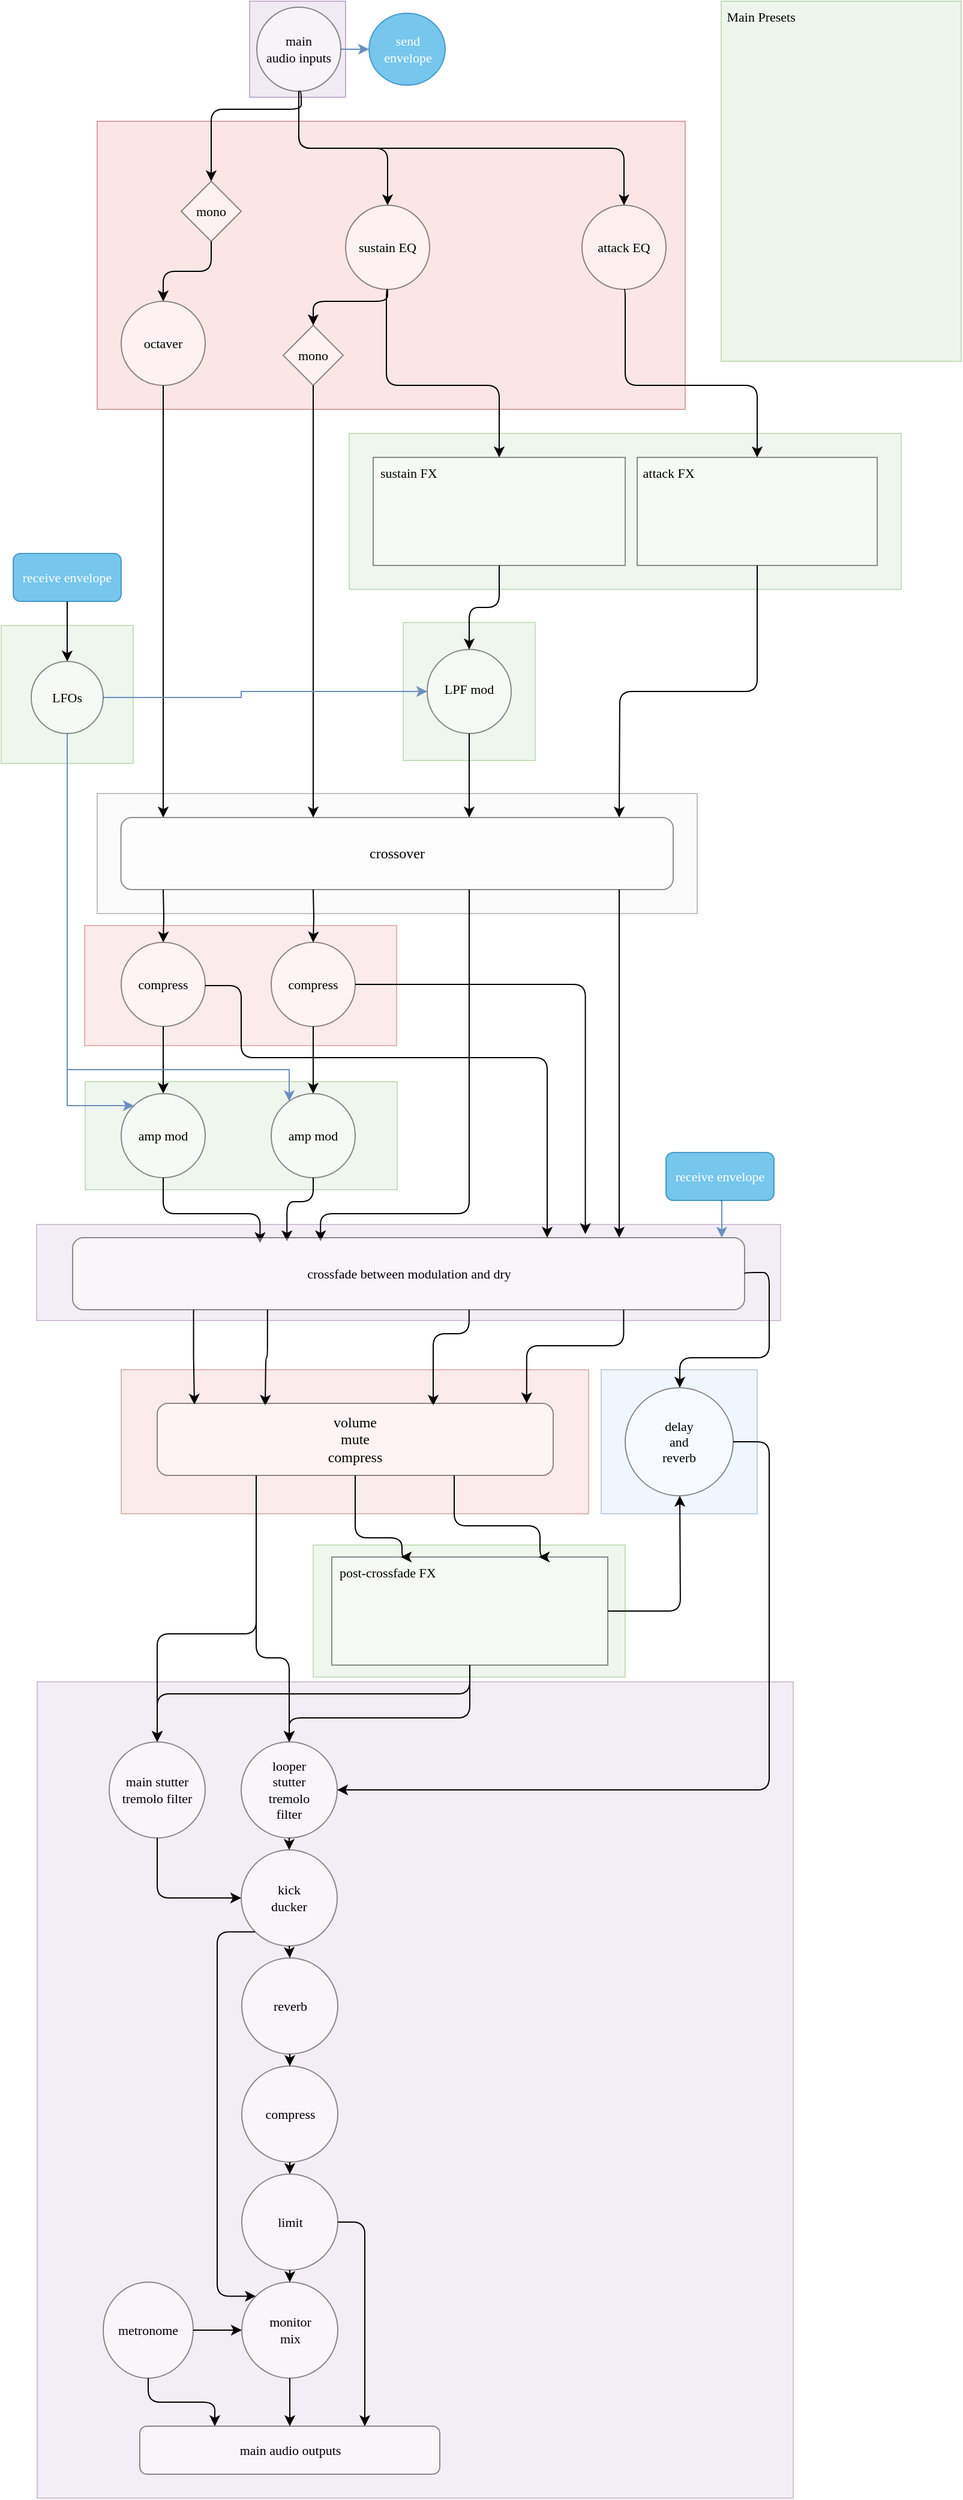 <mxfile version="22.1.18" type="google">
  <diagram id="C5RBs43oDa-KdzZeNtuy" name="Page-1">
    <mxGraphModel grid="1" page="1" gridSize="10" guides="1" tooltips="1" connect="1" arrows="1" fold="1" pageScale="1" pageWidth="827" pageHeight="1169" math="0" shadow="0">
      <root>
        <mxCell id="WIyWlLk6GJQsqaUBKTNV-0" />
        <mxCell id="WIyWlLk6GJQsqaUBKTNV-1" parent="WIyWlLk6GJQsqaUBKTNV-0" />
        <mxCell id="u14qr5pxHo2859GFgurn-131" value="" style="rounded=0;whiteSpace=wrap;html=1;fillColor=#e1d5e7;strokeColor=#9673a6;opacity=40;" vertex="1" parent="WIyWlLk6GJQsqaUBKTNV-1">
          <mxGeometry x="40" y="1420" width="630" height="680" as="geometry" />
        </mxCell>
        <mxCell id="ZY0X5vK0vD7PZCpH-ApJ-11" value="" style="rounded=0;whiteSpace=wrap;html=1;opacity=40;fillColor=#d5e8d4;strokeColor=#82b366;" vertex="1" parent="WIyWlLk6GJQsqaUBKTNV-1">
          <mxGeometry x="345" y="537.5" width="110" height="115" as="geometry" />
        </mxCell>
        <mxCell id="ZY0X5vK0vD7PZCpH-ApJ-10" value="" style="rounded=0;whiteSpace=wrap;html=1;opacity=40;fillColor=#d5e8d4;strokeColor=#82b366;" vertex="1" parent="WIyWlLk6GJQsqaUBKTNV-1">
          <mxGeometry x="80" y="920" width="260" height="90" as="geometry" />
        </mxCell>
        <mxCell id="3gGtUhLJ9NEGTeaCFKwc-7" value="" style="rounded=0;whiteSpace=wrap;html=1;opacity=40;fillColor=#d5e8d4;strokeColor=#82b366;" vertex="1" parent="WIyWlLk6GJQsqaUBKTNV-1">
          <mxGeometry x="270" y="1306" width="260" height="110" as="geometry" />
        </mxCell>
        <mxCell id="JByKutbBRLdZR8b1cCJS-84" value="" style="rounded=0;whiteSpace=wrap;html=1;fillColor=#f8cecc;strokeColor=#b85450;opacity=40;" vertex="1" parent="WIyWlLk6GJQsqaUBKTNV-1">
          <mxGeometry x="110" y="1160" width="389.5" height="120" as="geometry" />
        </mxCell>
        <mxCell id="JByKutbBRLdZR8b1cCJS-80" value="" style="rounded=0;whiteSpace=wrap;html=1;fillColor=#f8cecc;strokeColor=#b85450;opacity=40;" vertex="1" parent="WIyWlLk6GJQsqaUBKTNV-1">
          <mxGeometry x="79.5" y="790" width="260" height="100" as="geometry" />
        </mxCell>
        <mxCell id="u14qr5pxHo2859GFgurn-105" value="" style="rounded=0;whiteSpace=wrap;html=1;fillColor=#dae8fc;strokeColor=#6c8ebf;opacity=40;" vertex="1" parent="WIyWlLk6GJQsqaUBKTNV-1">
          <mxGeometry x="510" y="1160" width="130" height="120" as="geometry" />
        </mxCell>
        <mxCell id="u14qr5pxHo2859GFgurn-59" value="" style="rounded=0;whiteSpace=wrap;html=1;fillColor=#e1d5e7;strokeColor=#9673a6;opacity=40;" vertex="1" parent="WIyWlLk6GJQsqaUBKTNV-1">
          <mxGeometry x="39.5" y="1039" width="620" height="80" as="geometry" />
        </mxCell>
        <mxCell id="u14qr5pxHo2859GFgurn-40" value="" style="rounded=0;whiteSpace=wrap;html=1;fillColor=#f5f5f5;strokeColor=#666666;fontColor=#333333;opacity=40;" vertex="1" parent="WIyWlLk6GJQsqaUBKTNV-1">
          <mxGeometry x="90" y="680" width="500" height="100" as="geometry" />
        </mxCell>
        <mxCell id="u14qr5pxHo2859GFgurn-31" value="" style="rounded=0;whiteSpace=wrap;html=1;opacity=40;fillColor=#d5e8d4;strokeColor=#82b366;" vertex="1" parent="WIyWlLk6GJQsqaUBKTNV-1">
          <mxGeometry x="300" y="380" width="460" height="130" as="geometry" />
        </mxCell>
        <mxCell id="u14qr5pxHo2859GFgurn-10" value="" style="rounded=0;whiteSpace=wrap;html=1;fillColor=#f8cecc;strokeColor=#b85450;fillOpacity=100;opacity=50;" vertex="1" parent="WIyWlLk6GJQsqaUBKTNV-1">
          <mxGeometry x="90" y="120" width="490" height="240" as="geometry" />
        </mxCell>
        <mxCell id="u14qr5pxHo2859GFgurn-7" value="" style="rounded=0;whiteSpace=wrap;html=1;fillColor=#e1d5e7;strokeColor=#9673a6;opacity=50;" vertex="1" parent="WIyWlLk6GJQsqaUBKTNV-1">
          <mxGeometry x="217" y="20" width="80" height="80" as="geometry" />
        </mxCell>
        <mxCell id="JByKutbBRLdZR8b1cCJS-53" style="edgeStyle=orthogonalEdgeStyle;rounded=1;orthogonalLoop=1;jettySize=auto;html=1;exitX=0.5;exitY=1;exitDx=0;exitDy=0;" edge="1" parent="WIyWlLk6GJQsqaUBKTNV-1" source="WIyWlLk6GJQsqaUBKTNV-3" target="u14qr5pxHo2859GFgurn-25">
          <mxGeometry relative="1" as="geometry">
            <Array as="points">
              <mxPoint x="260" y="95" />
              <mxPoint x="260" y="110" />
              <mxPoint x="185" y="110" />
            </Array>
          </mxGeometry>
        </mxCell>
        <mxCell id="JByKutbBRLdZR8b1cCJS-56" style="edgeStyle=orthogonalEdgeStyle;rounded=0;orthogonalLoop=1;jettySize=auto;html=1;exitX=1;exitY=0.5;exitDx=0;exitDy=0;fillColor=#dae8fc;strokeColor=#6c8ebf;" edge="1" parent="WIyWlLk6GJQsqaUBKTNV-1" source="WIyWlLk6GJQsqaUBKTNV-3" target="u14qr5pxHo2859GFgurn-4">
          <mxGeometry relative="1" as="geometry" />
        </mxCell>
        <mxCell id="7ccRPZJIEastkOzFMS6O-1" style="edgeStyle=orthogonalEdgeStyle;orthogonalLoop=1;jettySize=auto;html=1;exitX=0.5;exitY=1;exitDx=0;exitDy=0;rounded=1;" edge="1" parent="WIyWlLk6GJQsqaUBKTNV-1" source="WIyWlLk6GJQsqaUBKTNV-3" target="u14qr5pxHo2859GFgurn-12">
          <mxGeometry relative="1" as="geometry" />
        </mxCell>
        <mxCell id="7ccRPZJIEastkOzFMS6O-2" style="edgeStyle=orthogonalEdgeStyle;orthogonalLoop=1;jettySize=auto;html=1;exitX=0.5;exitY=1;exitDx=0;exitDy=0;entryX=0.5;entryY=0;entryDx=0;entryDy=0;rounded=1;" edge="1" parent="WIyWlLk6GJQsqaUBKTNV-1" source="WIyWlLk6GJQsqaUBKTNV-3" target="u14qr5pxHo2859GFgurn-14">
          <mxGeometry relative="1" as="geometry" />
        </mxCell>
        <mxCell id="WIyWlLk6GJQsqaUBKTNV-3" value="&lt;div&gt;main&lt;/div&gt;&lt;div&gt;audio inputs&lt;/div&gt;" style="ellipse;rounded=1;whiteSpace=wrap;html=1;fontSize=11;glass=0;strokeWidth=1;shadow=0;opacity=44;fontFamily=Monaco;" vertex="1" parent="WIyWlLk6GJQsqaUBKTNV-1">
          <mxGeometry x="223" y="25" width="70" height="70" as="geometry" />
        </mxCell>
        <mxCell id="u14qr5pxHo2859GFgurn-4" value="send envelope" style="ellipse;rounded=1;whiteSpace=wrap;html=1;fontSize=11;glass=0;strokeWidth=1;shadow=0;fillColor=#1ba1e2;fontColor=#ffffff;strokeColor=#006EAF;opacity=60;fontFamily=Monaco;" vertex="1" parent="WIyWlLk6GJQsqaUBKTNV-1">
          <mxGeometry x="316.5" y="30" width="63.5" height="60" as="geometry" />
        </mxCell>
        <mxCell id="JByKutbBRLdZR8b1cCJS-22" style="edgeStyle=orthogonalEdgeStyle;rounded=0;orthogonalLoop=1;jettySize=auto;html=1;exitX=0.5;exitY=1;exitDx=0;exitDy=0;" edge="1" parent="WIyWlLk6GJQsqaUBKTNV-1" source="u14qr5pxHo2859GFgurn-11">
          <mxGeometry relative="1" as="geometry">
            <mxPoint x="145" y="700" as="targetPoint" />
          </mxGeometry>
        </mxCell>
        <mxCell id="u14qr5pxHo2859GFgurn-11" value="octaver" style="ellipse;whiteSpace=wrap;html=1;rounded=0;shadow=0;strokeWidth=1;strokeColor=default;opacity=44;fontFamily=Monaco;fontSize=11;" vertex="1" parent="WIyWlLk6GJQsqaUBKTNV-1">
          <mxGeometry x="110" y="270" width="70" height="70" as="geometry" />
        </mxCell>
        <mxCell id="JByKutbBRLdZR8b1cCJS-8" style="edgeStyle=orthogonalEdgeStyle;rounded=1;orthogonalLoop=1;jettySize=auto;html=1;exitX=0.5;exitY=1;exitDx=0;exitDy=0;" edge="1" parent="WIyWlLk6GJQsqaUBKTNV-1" source="u14qr5pxHo2859GFgurn-12" target="u14qr5pxHo2859GFgurn-23">
          <mxGeometry relative="1" as="geometry">
            <Array as="points">
              <mxPoint x="332" y="270" />
              <mxPoint x="270" y="270" />
            </Array>
          </mxGeometry>
        </mxCell>
        <mxCell id="ZY0X5vK0vD7PZCpH-ApJ-2" style="edgeStyle=orthogonalEdgeStyle;orthogonalLoop=1;jettySize=auto;html=1;exitX=0.5;exitY=1;exitDx=0;exitDy=0;entryX=0.5;entryY=0;entryDx=0;entryDy=0;rounded=1;" edge="1" parent="WIyWlLk6GJQsqaUBKTNV-1" source="u14qr5pxHo2859GFgurn-12" target="u14qr5pxHo2859GFgurn-27">
          <mxGeometry relative="1" as="geometry">
            <Array as="points">
              <mxPoint x="331" y="260" />
              <mxPoint x="331" y="340" />
              <mxPoint x="425" y="340" />
            </Array>
          </mxGeometry>
        </mxCell>
        <mxCell id="u14qr5pxHo2859GFgurn-12" value="sustain EQ" style="ellipse;whiteSpace=wrap;html=1;opacity=44;fontFamily=Monaco;fontSize=11;" vertex="1" parent="WIyWlLk6GJQsqaUBKTNV-1">
          <mxGeometry x="297" y="190" width="70" height="70" as="geometry" />
        </mxCell>
        <mxCell id="JByKutbBRLdZR8b1cCJS-4" style="edgeStyle=orthogonalEdgeStyle;rounded=1;orthogonalLoop=1;jettySize=auto;html=1;exitX=0.5;exitY=1;exitDx=0;exitDy=0;strokeColor=#000000;" edge="1" parent="WIyWlLk6GJQsqaUBKTNV-1" source="u14qr5pxHo2859GFgurn-14" target="u14qr5pxHo2859GFgurn-15">
          <mxGeometry relative="1" as="geometry">
            <Array as="points">
              <mxPoint x="530" y="340" />
              <mxPoint x="640" y="340" />
            </Array>
          </mxGeometry>
        </mxCell>
        <mxCell id="u14qr5pxHo2859GFgurn-14" value="attack EQ" style="ellipse;whiteSpace=wrap;html=1;opacity=44;fillOpacity=80;fontFamily=Monaco;fontSize=11;" vertex="1" parent="WIyWlLk6GJQsqaUBKTNV-1">
          <mxGeometry x="494" y="190" width="70" height="70" as="geometry" />
        </mxCell>
        <mxCell id="JByKutbBRLdZR8b1cCJS-25" style="edgeStyle=orthogonalEdgeStyle;rounded=1;orthogonalLoop=1;jettySize=auto;html=1;exitX=0.5;exitY=1;exitDx=0;exitDy=0;" edge="1" parent="WIyWlLk6GJQsqaUBKTNV-1" source="u14qr5pxHo2859GFgurn-15">
          <mxGeometry relative="1" as="geometry">
            <mxPoint x="525" y="700" as="targetPoint" />
          </mxGeometry>
        </mxCell>
        <mxCell id="u14qr5pxHo2859GFgurn-15" value="&amp;nbsp;attack FX" style="rectangle;whiteSpace=wrap;html=1;opacity=44;fontFamily=Monaco;fontSize=11;align=left;verticalAlign=top;labelPosition=center;verticalLabelPosition=middle;" vertex="1" parent="WIyWlLk6GJQsqaUBKTNV-1">
          <mxGeometry x="540" y="400" width="200" height="90" as="geometry" />
        </mxCell>
        <mxCell id="JByKutbBRLdZR8b1cCJS-23" style="edgeStyle=orthogonalEdgeStyle;rounded=0;orthogonalLoop=1;jettySize=auto;html=1;exitX=0.5;exitY=1;exitDx=0;exitDy=0;" edge="1" parent="WIyWlLk6GJQsqaUBKTNV-1" source="u14qr5pxHo2859GFgurn-23">
          <mxGeometry relative="1" as="geometry">
            <mxPoint x="270" y="700" as="targetPoint" />
          </mxGeometry>
        </mxCell>
        <mxCell id="u14qr5pxHo2859GFgurn-23" value="mono" style="rhombus;whiteSpace=wrap;html=1;opacity=44;fontFamily=Monaco;fontSize=11;" vertex="1" parent="WIyWlLk6GJQsqaUBKTNV-1">
          <mxGeometry x="245" y="290" width="50" height="50" as="geometry" />
        </mxCell>
        <mxCell id="JByKutbBRLdZR8b1cCJS-10" style="edgeStyle=orthogonalEdgeStyle;rounded=1;orthogonalLoop=1;jettySize=auto;html=1;exitX=0.5;exitY=1;exitDx=0;exitDy=0;" edge="1" parent="WIyWlLk6GJQsqaUBKTNV-1" source="u14qr5pxHo2859GFgurn-25" target="u14qr5pxHo2859GFgurn-11">
          <mxGeometry relative="1" as="geometry" />
        </mxCell>
        <mxCell id="u14qr5pxHo2859GFgurn-25" value="mono" style="rhombus;whiteSpace=wrap;html=1;opacity=44;fontFamily=Monaco;fontSize=11;" vertex="1" parent="WIyWlLk6GJQsqaUBKTNV-1">
          <mxGeometry x="160" y="170" width="50" height="50" as="geometry" />
        </mxCell>
        <mxCell id="JByKutbBRLdZR8b1cCJS-21" style="edgeStyle=orthogonalEdgeStyle;rounded=1;orthogonalLoop=1;jettySize=auto;html=1;exitX=0.5;exitY=1;exitDx=0;exitDy=0;" edge="1" parent="WIyWlLk6GJQsqaUBKTNV-1" source="u14qr5pxHo2859GFgurn-27" target="u14qr5pxHo2859GFgurn-36">
          <mxGeometry relative="1" as="geometry" />
        </mxCell>
        <mxCell id="u14qr5pxHo2859GFgurn-27" value="sustain FX" style="rectangle;whiteSpace=wrap;html=1;shadow=0;fontFamily=Monaco;fontSize=11;align=left;strokeWidth=1;spacing=6;spacingTop=-4;opacity=44;verticalAlign=top;" vertex="1" parent="WIyWlLk6GJQsqaUBKTNV-1">
          <mxGeometry x="320" y="400" width="210" height="90" as="geometry" />
        </mxCell>
        <mxCell id="JByKutbBRLdZR8b1cCJS-24" style="edgeStyle=orthogonalEdgeStyle;rounded=0;orthogonalLoop=1;jettySize=auto;html=1;exitX=0.5;exitY=1;exitDx=0;exitDy=0;" edge="1" parent="WIyWlLk6GJQsqaUBKTNV-1" source="u14qr5pxHo2859GFgurn-36">
          <mxGeometry relative="1" as="geometry">
            <mxPoint x="400" y="700" as="targetPoint" />
          </mxGeometry>
        </mxCell>
        <mxCell id="u14qr5pxHo2859GFgurn-36" value="LPF mod" style="ellipse;whiteSpace=wrap;html=1;shadow=0;fontFamily=Monaco;fontSize=11;align=center;strokeWidth=1;spacing=6;spacingTop=-4;opacity=44;" vertex="1" parent="WIyWlLk6GJQsqaUBKTNV-1">
          <mxGeometry x="365" y="560" width="70" height="70" as="geometry" />
        </mxCell>
        <mxCell id="JByKutbBRLdZR8b1cCJS-31" style="edgeStyle=orthogonalEdgeStyle;rounded=0;orthogonalLoop=1;jettySize=auto;html=1;exitX=0.5;exitY=1;exitDx=0;exitDy=0;" edge="1" parent="WIyWlLk6GJQsqaUBKTNV-1" target="u14qr5pxHo2859GFgurn-54">
          <mxGeometry relative="1" as="geometry">
            <mxPoint x="270" y="760" as="sourcePoint" />
          </mxGeometry>
        </mxCell>
        <mxCell id="JByKutbBRLdZR8b1cCJS-30" style="edgeStyle=orthogonalEdgeStyle;rounded=0;orthogonalLoop=1;jettySize=auto;html=1;exitX=0.5;exitY=1;exitDx=0;exitDy=0;" edge="1" parent="WIyWlLk6GJQsqaUBKTNV-1" target="u14qr5pxHo2859GFgurn-53">
          <mxGeometry relative="1" as="geometry">
            <mxPoint x="145" y="760" as="sourcePoint" />
          </mxGeometry>
        </mxCell>
        <mxCell id="JByKutbBRLdZR8b1cCJS-46" style="edgeStyle=orthogonalEdgeStyle;rounded=0;orthogonalLoop=1;jettySize=auto;html=1;exitX=0.5;exitY=1;exitDx=0;exitDy=0;" edge="1" parent="WIyWlLk6GJQsqaUBKTNV-1" target="JByKutbBRLdZR8b1cCJS-33">
          <mxGeometry relative="1" as="geometry">
            <Array as="points">
              <mxPoint x="525" y="990" />
              <mxPoint x="525" y="990" />
            </Array>
            <mxPoint x="525" y="760" as="sourcePoint" />
          </mxGeometry>
        </mxCell>
        <mxCell id="3gGtUhLJ9NEGTeaCFKwc-15" style="edgeStyle=orthogonalEdgeStyle;rounded=1;orthogonalLoop=1;jettySize=auto;html=1;exitX=0.5;exitY=1;exitDx=0;exitDy=0;entryX=0.369;entryY=0.05;entryDx=0;entryDy=0;entryPerimeter=0;" edge="1" parent="WIyWlLk6GJQsqaUBKTNV-1" target="JByKutbBRLdZR8b1cCJS-33">
          <mxGeometry relative="1" as="geometry">
            <Array as="points">
              <mxPoint x="400" y="1030" />
              <mxPoint x="276" y="1030" />
            </Array>
            <mxPoint x="400" y="760" as="sourcePoint" />
          </mxGeometry>
        </mxCell>
        <mxCell id="u14qr5pxHo2859GFgurn-62" style="edgeStyle=orthogonalEdgeStyle;rounded=0;orthogonalLoop=1;jettySize=auto;html=1;exitX=0.5;exitY=1;exitDx=0;exitDy=0;entryX=0.5;entryY=0;entryDx=0;entryDy=0;" edge="1" parent="WIyWlLk6GJQsqaUBKTNV-1" source="u14qr5pxHo2859GFgurn-53" target="u14qr5pxHo2859GFgurn-60">
          <mxGeometry relative="1" as="geometry" />
        </mxCell>
        <mxCell id="JByKutbBRLdZR8b1cCJS-51" style="edgeStyle=orthogonalEdgeStyle;rounded=1;orthogonalLoop=1;jettySize=auto;html=1;exitX=1;exitY=0.5;exitDx=0;exitDy=0;" edge="1" parent="WIyWlLk6GJQsqaUBKTNV-1" target="JByKutbBRLdZR8b1cCJS-33">
          <mxGeometry relative="1" as="geometry">
            <Array as="points">
              <mxPoint x="210" y="840" />
              <mxPoint x="210" y="900" />
              <mxPoint x="465" y="900" />
            </Array>
            <mxPoint x="180" y="840" as="sourcePoint" />
            <mxPoint x="464.8" y="1030" as="targetPoint" />
          </mxGeometry>
        </mxCell>
        <mxCell id="u14qr5pxHo2859GFgurn-53" value="compress" style="ellipse;whiteSpace=wrap;html=1;opacity=44;fontFamily=Monaco;fontSize=11;" vertex="1" parent="WIyWlLk6GJQsqaUBKTNV-1">
          <mxGeometry x="110" y="804" width="70" height="70" as="geometry" />
        </mxCell>
        <mxCell id="JByKutbBRLdZR8b1cCJS-32" style="edgeStyle=orthogonalEdgeStyle;rounded=0;orthogonalLoop=1;jettySize=auto;html=1;exitX=0.5;exitY=1;exitDx=0;exitDy=0;" edge="1" parent="WIyWlLk6GJQsqaUBKTNV-1" source="u14qr5pxHo2859GFgurn-54" target="u14qr5pxHo2859GFgurn-61">
          <mxGeometry relative="1" as="geometry" />
        </mxCell>
        <mxCell id="3gGtUhLJ9NEGTeaCFKwc-13" style="edgeStyle=orthogonalEdgeStyle;rounded=1;orthogonalLoop=1;jettySize=auto;html=1;exitX=1;exitY=0.5;exitDx=0;exitDy=0;entryX=0.763;entryY=-0.05;entryDx=0;entryDy=0;entryPerimeter=0;" edge="1" parent="WIyWlLk6GJQsqaUBKTNV-1" source="u14qr5pxHo2859GFgurn-54" target="JByKutbBRLdZR8b1cCJS-33">
          <mxGeometry relative="1" as="geometry" />
        </mxCell>
        <mxCell id="u14qr5pxHo2859GFgurn-54" value="compress" style="ellipse;whiteSpace=wrap;html=1;opacity=44;fontFamily=Monaco;fontSize=11;" vertex="1" parent="WIyWlLk6GJQsqaUBKTNV-1">
          <mxGeometry x="235" y="804" width="70" height="70" as="geometry" />
        </mxCell>
        <mxCell id="3gGtUhLJ9NEGTeaCFKwc-14" style="edgeStyle=orthogonalEdgeStyle;rounded=1;orthogonalLoop=1;jettySize=auto;html=1;exitX=0.5;exitY=1;exitDx=0;exitDy=0;entryX=0.279;entryY=0.075;entryDx=0;entryDy=0;entryPerimeter=0;" edge="1" parent="WIyWlLk6GJQsqaUBKTNV-1" source="u14qr5pxHo2859GFgurn-60" target="JByKutbBRLdZR8b1cCJS-33">
          <mxGeometry relative="1" as="geometry">
            <Array as="points">
              <mxPoint x="145" y="1030" />
              <mxPoint x="226" y="1030" />
            </Array>
          </mxGeometry>
        </mxCell>
        <mxCell id="u14qr5pxHo2859GFgurn-60" value="amp mod" style="ellipse;whiteSpace=wrap;html=1;opacity=44;fontFamily=Monaco;fontSize=11;" vertex="1" parent="WIyWlLk6GJQsqaUBKTNV-1">
          <mxGeometry x="110" y="930" width="70" height="70" as="geometry" />
        </mxCell>
        <mxCell id="JByKutbBRLdZR8b1cCJS-73" style="edgeStyle=orthogonalEdgeStyle;rounded=1;orthogonalLoop=1;jettySize=auto;html=1;exitX=1;exitY=0.5;exitDx=0;exitDy=0;" edge="1" parent="WIyWlLk6GJQsqaUBKTNV-1" source="u14qr5pxHo2859GFgurn-93">
          <mxGeometry relative="1" as="geometry">
            <mxPoint x="575.5" y="1265" as="targetPoint" />
          </mxGeometry>
        </mxCell>
        <mxCell id="dBHK1DmgnOiFU-zm5VNf-19" style="edgeStyle=orthogonalEdgeStyle;rounded=1;orthogonalLoop=1;jettySize=auto;html=1;exitX=0.5;exitY=1;exitDx=0;exitDy=0;" edge="1" parent="WIyWlLk6GJQsqaUBKTNV-1" source="u14qr5pxHo2859GFgurn-93" target="dBHK1DmgnOiFU-zm5VNf-14">
          <mxGeometry relative="1" as="geometry">
            <Array as="points">
              <mxPoint x="401" y="1450" />
              <mxPoint x="250" y="1450" />
            </Array>
          </mxGeometry>
        </mxCell>
        <mxCell id="7ccRPZJIEastkOzFMS6O-12" style="edgeStyle=orthogonalEdgeStyle;rounded=1;orthogonalLoop=1;jettySize=auto;html=1;exitX=0.5;exitY=1;exitDx=0;exitDy=0;entryX=0.5;entryY=0;entryDx=0;entryDy=0;" edge="1" parent="WIyWlLk6GJQsqaUBKTNV-1" source="u14qr5pxHo2859GFgurn-93" target="7ccRPZJIEastkOzFMS6O-3">
          <mxGeometry relative="1" as="geometry">
            <Array as="points">
              <mxPoint x="401" y="1430" />
              <mxPoint x="140" y="1430" />
            </Array>
          </mxGeometry>
        </mxCell>
        <mxCell id="u14qr5pxHo2859GFgurn-93" value="post-crossfade FX" style="rectangle;whiteSpace=wrap;html=1;opacity=44;fontFamily=Monaco;fontSize=11;align=left;verticalAlign=top;shadow=0;strokeWidth=1;spacing=6;spacingTop=-4;" vertex="1" parent="WIyWlLk6GJQsqaUBKTNV-1">
          <mxGeometry x="285.5" y="1316" width="230" height="90" as="geometry" />
        </mxCell>
        <mxCell id="dBHK1DmgnOiFU-zm5VNf-20" style="edgeStyle=orthogonalEdgeStyle;rounded=1;orthogonalLoop=1;jettySize=auto;html=1;exitX=1;exitY=0.5;exitDx=0;exitDy=0;entryX=1;entryY=0.5;entryDx=0;entryDy=0;" edge="1" parent="WIyWlLk6GJQsqaUBKTNV-1" source="u14qr5pxHo2859GFgurn-107" target="dBHK1DmgnOiFU-zm5VNf-14">
          <mxGeometry relative="1" as="geometry">
            <Array as="points">
              <mxPoint x="650" y="1220" />
              <mxPoint x="650" y="1510" />
            </Array>
          </mxGeometry>
        </mxCell>
        <mxCell id="u14qr5pxHo2859GFgurn-107" value="&lt;div&gt;delay&lt;/div&gt;&lt;div&gt;and&lt;/div&gt;&lt;div&gt;reverb&lt;/div&gt;" style="ellipse;whiteSpace=wrap;html=1;opacity=44;fontFamily=Monaco;fontSize=11;rounded=0;perimeter=rhombusPerimeter;" vertex="1" parent="WIyWlLk6GJQsqaUBKTNV-1">
          <mxGeometry x="530" y="1175" width="90" height="90" as="geometry" />
        </mxCell>
        <mxCell id="go7BQzMHq4cBFVga_LQF-5" style="edgeStyle=orthogonalEdgeStyle;rounded=0;orthogonalLoop=1;jettySize=auto;html=1;exitX=0.5;exitY=1;exitDx=0;exitDy=0;entryX=0.5;entryY=0;entryDx=0;entryDy=0;" edge="1" parent="WIyWlLk6GJQsqaUBKTNV-1" source="u14qr5pxHo2859GFgurn-123" target="u14qr5pxHo2859GFgurn-133">
          <mxGeometry relative="1" as="geometry" />
        </mxCell>
        <mxCell id="Q-r05wsRXVYnRp9sQ205-0" style="edgeStyle=orthogonalEdgeStyle;rounded=1;orthogonalLoop=1;jettySize=auto;html=1;exitX=0;exitY=1;exitDx=0;exitDy=0;entryX=0;entryY=0;entryDx=0;entryDy=0;curved=0;" edge="1" parent="WIyWlLk6GJQsqaUBKTNV-1" source="u14qr5pxHo2859GFgurn-123" target="u14qr5pxHo2859GFgurn-135">
          <mxGeometry relative="1" as="geometry">
            <Array as="points">
              <mxPoint x="190" y="1628" />
              <mxPoint x="190" y="1932" />
            </Array>
          </mxGeometry>
        </mxCell>
        <mxCell id="u14qr5pxHo2859GFgurn-123" value="&lt;div&gt;kick&lt;/div&gt;&lt;div&gt;ducker&lt;/div&gt;" style="ellipse;whiteSpace=wrap;html=1;opacity=44;fontFamily=Monaco;fontSize=11;" vertex="1" parent="WIyWlLk6GJQsqaUBKTNV-1">
          <mxGeometry x="210" y="1560" width="80" height="80" as="geometry" />
        </mxCell>
        <mxCell id="u14qr5pxHo2859GFgurn-137" style="edgeStyle=orthogonalEdgeStyle;rounded=0;orthogonalLoop=1;jettySize=auto;html=1;exitX=0.5;exitY=1;exitDx=0;exitDy=0;entryX=0.5;entryY=0;entryDx=0;entryDy=0;" edge="1" parent="WIyWlLk6GJQsqaUBKTNV-1" source="u14qr5pxHo2859GFgurn-133" target="u14qr5pxHo2859GFgurn-134">
          <mxGeometry relative="1" as="geometry" />
        </mxCell>
        <mxCell id="u14qr5pxHo2859GFgurn-133" value="reverb" style="ellipse;whiteSpace=wrap;html=1;opacity=44;fontFamily=Monaco;fontSize=11;" vertex="1" parent="WIyWlLk6GJQsqaUBKTNV-1">
          <mxGeometry x="210.5" y="1650" width="80" height="80" as="geometry" />
        </mxCell>
        <mxCell id="zLPXmjTl1x9smt12K6en-10" style="edgeStyle=orthogonalEdgeStyle;rounded=0;orthogonalLoop=1;jettySize=auto;html=1;exitX=0.5;exitY=1;exitDx=0;exitDy=0;entryX=0.5;entryY=0;entryDx=0;entryDy=0;" edge="1" parent="WIyWlLk6GJQsqaUBKTNV-1" source="u14qr5pxHo2859GFgurn-134" target="zLPXmjTl1x9smt12K6en-4">
          <mxGeometry relative="1" as="geometry" />
        </mxCell>
        <mxCell id="u14qr5pxHo2859GFgurn-134" value="compress" style="ellipse;whiteSpace=wrap;html=1;opacity=44;fontFamily=Monaco;fontSize=11;" vertex="1" parent="WIyWlLk6GJQsqaUBKTNV-1">
          <mxGeometry x="210.5" y="1740" width="80" height="80" as="geometry" />
        </mxCell>
        <mxCell id="3gGtUhLJ9NEGTeaCFKwc-10" style="edgeStyle=orthogonalEdgeStyle;rounded=1;orthogonalLoop=1;jettySize=auto;html=1;exitX=0.5;exitY=1;exitDx=0;exitDy=0;entryX=0.5;entryY=0;entryDx=0;entryDy=0;" edge="1" parent="WIyWlLk6GJQsqaUBKTNV-1" source="u14qr5pxHo2859GFgurn-135" target="u14qr5pxHo2859GFgurn-138">
          <mxGeometry relative="1" as="geometry" />
        </mxCell>
        <mxCell id="u14qr5pxHo2859GFgurn-135" value="&lt;div&gt;monitor&lt;/div&gt;&lt;div&gt;mix&lt;/div&gt;" style="ellipse;whiteSpace=wrap;html=1;opacity=44;fontFamily=Monaco;fontSize=11;" vertex="1" parent="WIyWlLk6GJQsqaUBKTNV-1">
          <mxGeometry x="210.5" y="1920" width="80" height="80" as="geometry" />
        </mxCell>
        <mxCell id="u14qr5pxHo2859GFgurn-138" value="main audio outputs" style="rounded=1;whiteSpace=wrap;html=1;fontSize=11;glass=0;strokeWidth=1;shadow=0;opacity=44;fontFamily=Monaco;" vertex="1" parent="WIyWlLk6GJQsqaUBKTNV-1">
          <mxGeometry x="125.5" y="2040" width="250" height="40" as="geometry" />
        </mxCell>
        <mxCell id="u14qr5pxHo2859GFgurn-143" value="" style="rounded=0;whiteSpace=wrap;html=1;opacity=40;fillColor=#d5e8d4;strokeColor=#82b366;" vertex="1" parent="WIyWlLk6GJQsqaUBKTNV-1">
          <mxGeometry x="10" y="540" width="110" height="115" as="geometry" />
        </mxCell>
        <mxCell id="JByKutbBRLdZR8b1cCJS-35" style="edgeStyle=orthogonalEdgeStyle;rounded=0;orthogonalLoop=1;jettySize=auto;html=1;exitX=1;exitY=0.5;exitDx=0;exitDy=0;fillColor=#dae8fc;strokeColor=#6c8ebf;" edge="1" parent="WIyWlLk6GJQsqaUBKTNV-1" source="u14qr5pxHo2859GFgurn-145" target="u14qr5pxHo2859GFgurn-36">
          <mxGeometry relative="1" as="geometry">
            <Array as="points">
              <mxPoint x="210" y="600" />
              <mxPoint x="210" y="595" />
            </Array>
          </mxGeometry>
        </mxCell>
        <mxCell id="JByKutbBRLdZR8b1cCJS-37" style="edgeStyle=orthogonalEdgeStyle;rounded=0;orthogonalLoop=1;jettySize=auto;html=1;exitX=0.5;exitY=1;exitDx=0;exitDy=0;fillColor=#dae8fc;strokeColor=#6c8ebf;" edge="1" parent="WIyWlLk6GJQsqaUBKTNV-1" source="u14qr5pxHo2859GFgurn-145" target="u14qr5pxHo2859GFgurn-60">
          <mxGeometry relative="1" as="geometry">
            <Array as="points">
              <mxPoint x="65" y="940" />
            </Array>
          </mxGeometry>
        </mxCell>
        <mxCell id="JByKutbBRLdZR8b1cCJS-38" style="edgeStyle=orthogonalEdgeStyle;rounded=0;orthogonalLoop=1;jettySize=auto;html=1;exitX=0.5;exitY=1;exitDx=0;exitDy=0;fillColor=#dae8fc;strokeColor=#6c8ebf;" edge="1" parent="WIyWlLk6GJQsqaUBKTNV-1" source="u14qr5pxHo2859GFgurn-145" target="u14qr5pxHo2859GFgurn-61">
          <mxGeometry relative="1" as="geometry">
            <Array as="points">
              <mxPoint x="65" y="910" />
              <mxPoint x="250" y="910" />
            </Array>
          </mxGeometry>
        </mxCell>
        <mxCell id="u14qr5pxHo2859GFgurn-145" value="LFOs" style="ellipse;whiteSpace=wrap;html=1;opacity=44;fontFamily=Monaco;fontSize=11;" vertex="1" parent="WIyWlLk6GJQsqaUBKTNV-1">
          <mxGeometry x="35" y="570" width="60" height="60" as="geometry" />
        </mxCell>
        <mxCell id="3gGtUhLJ9NEGTeaCFKwc-4" style="edgeStyle=orthogonalEdgeStyle;rounded=1;orthogonalLoop=1;jettySize=auto;html=1;exitX=0.5;exitY=1;exitDx=0;exitDy=0;entryX=0.319;entryY=0.05;entryDx=0;entryDy=0;entryPerimeter=0;" edge="1" parent="WIyWlLk6GJQsqaUBKTNV-1" source="u14qr5pxHo2859GFgurn-61" target="JByKutbBRLdZR8b1cCJS-33">
          <mxGeometry relative="1" as="geometry">
            <Array as="points">
              <mxPoint x="270" y="1020" />
              <mxPoint x="248" y="1020" />
            </Array>
          </mxGeometry>
        </mxCell>
        <mxCell id="u14qr5pxHo2859GFgurn-61" value="amp mod" style="ellipse;whiteSpace=wrap;html=1;opacity=44;fontFamily=Monaco;fontSize=11;" vertex="1" parent="WIyWlLk6GJQsqaUBKTNV-1">
          <mxGeometry x="235" y="930" width="70" height="70" as="geometry" />
        </mxCell>
        <mxCell id="JByKutbBRLdZR8b1cCJS-34" style="edgeStyle=orthogonalEdgeStyle;rounded=0;orthogonalLoop=1;jettySize=auto;html=1;exitX=0.5;exitY=1;exitDx=0;exitDy=0;" edge="1" parent="WIyWlLk6GJQsqaUBKTNV-1" source="u14qr5pxHo2859GFgurn-150" target="u14qr5pxHo2859GFgurn-145">
          <mxGeometry relative="1" as="geometry" />
        </mxCell>
        <mxCell id="u14qr5pxHo2859GFgurn-150" value="receive envelope" style="rounded=1;whiteSpace=wrap;html=1;fontSize=11;glass=0;strokeWidth=1;shadow=0;fillColor=#1ba1e2;fontColor=#ffffff;strokeColor=#006EAF;opacity=60;fontFamily=Monaco;" vertex="1" parent="WIyWlLk6GJQsqaUBKTNV-1">
          <mxGeometry x="20" y="480" width="90" height="40" as="geometry" />
        </mxCell>
        <mxCell id="JByKutbBRLdZR8b1cCJS-74" style="edgeStyle=orthogonalEdgeStyle;rounded=1;orthogonalLoop=1;jettySize=auto;html=1;exitX=1;exitY=0.5;exitDx=0;exitDy=0;exitPerimeter=0;" edge="1" parent="WIyWlLk6GJQsqaUBKTNV-1" source="JByKutbBRLdZR8b1cCJS-33">
          <mxGeometry relative="1" as="geometry">
            <Array as="points">
              <mxPoint x="650" y="1079" />
              <mxPoint x="650" y="1150" />
              <mxPoint x="576" y="1150" />
            </Array>
            <mxPoint x="575.5" y="1175" as="targetPoint" />
          </mxGeometry>
        </mxCell>
        <mxCell id="dBHK1DmgnOiFU-zm5VNf-2" style="edgeStyle=orthogonalEdgeStyle;rounded=1;orthogonalLoop=1;jettySize=auto;html=1;exitX=0.59;exitY=1;exitDx=0;exitDy=0;exitPerimeter=0;entryX=0.697;entryY=0.033;entryDx=0;entryDy=0;entryPerimeter=0;" edge="1" parent="WIyWlLk6GJQsqaUBKTNV-1" source="JByKutbBRLdZR8b1cCJS-33" target="dBHK1DmgnOiFU-zm5VNf-0">
          <mxGeometry relative="1" as="geometry">
            <Array as="points">
              <mxPoint x="400" y="1130" />
              <mxPoint x="370" y="1130" />
            </Array>
          </mxGeometry>
        </mxCell>
        <mxCell id="dBHK1DmgnOiFU-zm5VNf-3" style="edgeStyle=orthogonalEdgeStyle;rounded=1;orthogonalLoop=1;jettySize=auto;html=1;exitX=0.82;exitY=1;exitDx=0;exitDy=0;exitPerimeter=0;entryX=0.933;entryY=0;entryDx=0;entryDy=0;entryPerimeter=0;" edge="1" parent="WIyWlLk6GJQsqaUBKTNV-1" source="JByKutbBRLdZR8b1cCJS-33" target="dBHK1DmgnOiFU-zm5VNf-0">
          <mxGeometry relative="1" as="geometry">
            <Array as="points">
              <mxPoint x="529" y="1140" />
              <mxPoint x="448" y="1140" />
            </Array>
          </mxGeometry>
        </mxCell>
        <mxCell id="dBHK1DmgnOiFU-zm5VNf-11" style="edgeStyle=orthogonalEdgeStyle;rounded=0;orthogonalLoop=1;jettySize=auto;html=1;exitX=0.18;exitY=1;exitDx=0;exitDy=0;exitPerimeter=0;entryX=0.094;entryY=0.017;entryDx=0;entryDy=0;entryPerimeter=0;" edge="1" parent="WIyWlLk6GJQsqaUBKTNV-1" source="JByKutbBRLdZR8b1cCJS-33" target="dBHK1DmgnOiFU-zm5VNf-0">
          <mxGeometry relative="1" as="geometry" />
        </mxCell>
        <mxCell id="dBHK1DmgnOiFU-zm5VNf-13" style="edgeStyle=orthogonalEdgeStyle;rounded=1;orthogonalLoop=1;jettySize=auto;html=1;exitX=0.29;exitY=1;exitDx=0;exitDy=0;exitPerimeter=0;" edge="1" parent="WIyWlLk6GJQsqaUBKTNV-1" source="JByKutbBRLdZR8b1cCJS-33">
          <mxGeometry relative="1" as="geometry">
            <mxPoint x="230" y="1190" as="targetPoint" />
          </mxGeometry>
        </mxCell>
        <mxCell id="JByKutbBRLdZR8b1cCJS-33" value="crossfade between modulation and dry" style="rounded=1;whiteSpace=wrap;html=1;fontSize=11;glass=0;strokeWidth=1;shadow=0;opacity=44;fontFamily=Monaco;points=[[0,0,0,0,0],[0,0.25,0,0,0],[0,0.5,0,0,0],[0,0.75,0,0,0],[0,1,0,0,0],[0.06,1,0,0,0],[0.12,1,0,0,0],[0.18,1,0,0,0],[0.24,1,0,0,0],[0.25,0,0,0,0],[0.29,1,0,0,0],[0.35,1,0,0,0],[0.41,1,0,0,0],[0.47,1,0,0,0],[0.5,0,0,0,0],[0.53,1,0,0,0],[0.59,1,0,0,0],[0.65,1,0,0,0],[0.71,1,0,0,0],[0.75,0,0,0,0],[0.76,1,0,0,0],[0.82,1,0,0,0],[0.88,1,0,0,0],[0.94,1,0,0,0],[1,0,0,0,0],[1,0.25,0,0,0],[1,0.5,0,0,0],[1,0.75,0,0,0],[1,1,0,0,0]];" vertex="1" parent="WIyWlLk6GJQsqaUBKTNV-1">
          <mxGeometry x="69.5" y="1050" width="560" height="60" as="geometry" />
        </mxCell>
        <mxCell id="JByKutbBRLdZR8b1cCJS-50" style="edgeStyle=orthogonalEdgeStyle;rounded=0;orthogonalLoop=1;jettySize=auto;html=1;exitX=0.5;exitY=1;exitDx=0;exitDy=0;fillColor=#dae8fc;strokeColor=#6c8ebf;" edge="1" parent="WIyWlLk6GJQsqaUBKTNV-1" source="JByKutbBRLdZR8b1cCJS-48" target="JByKutbBRLdZR8b1cCJS-33">
          <mxGeometry relative="1" as="geometry">
            <Array as="points">
              <mxPoint x="610.5" y="1039" />
              <mxPoint x="610.5" y="1039" />
            </Array>
          </mxGeometry>
        </mxCell>
        <mxCell id="JByKutbBRLdZR8b1cCJS-48" value="receive envelope" style="rounded=1;whiteSpace=wrap;html=1;fontSize=11;glass=0;strokeWidth=1;shadow=0;fillColor=#1ba1e2;fontColor=#ffffff;strokeColor=#006EAF;opacity=60;fontFamily=Monaco;" vertex="1" parent="WIyWlLk6GJQsqaUBKTNV-1">
          <mxGeometry x="564" y="979" width="90" height="40" as="geometry" />
        </mxCell>
        <mxCell id="3gGtUhLJ9NEGTeaCFKwc-6" style="edgeStyle=orthogonalEdgeStyle;rounded=0;orthogonalLoop=1;jettySize=auto;html=1;exitX=1;exitY=0.5;exitDx=0;exitDy=0;" edge="1" parent="WIyWlLk6GJQsqaUBKTNV-1" source="3gGtUhLJ9NEGTeaCFKwc-5" target="u14qr5pxHo2859GFgurn-135">
          <mxGeometry relative="1" as="geometry" />
        </mxCell>
        <mxCell id="7ccRPZJIEastkOzFMS6O-13" style="edgeStyle=orthogonalEdgeStyle;rounded=1;orthogonalLoop=1;jettySize=auto;html=1;exitX=0.5;exitY=1;exitDx=0;exitDy=0;entryX=0.25;entryY=0;entryDx=0;entryDy=0;" edge="1" parent="WIyWlLk6GJQsqaUBKTNV-1" source="3gGtUhLJ9NEGTeaCFKwc-5" target="u14qr5pxHo2859GFgurn-138">
          <mxGeometry relative="1" as="geometry" />
        </mxCell>
        <mxCell id="3gGtUhLJ9NEGTeaCFKwc-5" value="metronome" style="ellipse;whiteSpace=wrap;html=1;opacity=44;fontFamily=Monaco;fontSize=11;" vertex="1" parent="WIyWlLk6GJQsqaUBKTNV-1">
          <mxGeometry x="95" y="1920" width="75" height="80" as="geometry" />
        </mxCell>
        <mxCell id="ZY0X5vK0vD7PZCpH-ApJ-9" value="&amp;nbsp;Main Presets" style="rectangle;whiteSpace=wrap;html=1;opacity=44;fontFamily=Monaco;fontSize=11;align=left;verticalAlign=top;labelPosition=center;verticalLabelPosition=middle;fillColor=#d5e8d4;strokeColor=#82b366;" vertex="1" parent="WIyWlLk6GJQsqaUBKTNV-1">
          <mxGeometry x="610" y="20" width="200" height="300" as="geometry" />
        </mxCell>
        <mxCell id="dBHK1DmgnOiFU-zm5VNf-5" style="edgeStyle=orthogonalEdgeStyle;rounded=1;orthogonalLoop=1;jettySize=auto;html=1;exitX=0.5;exitY=1;exitDx=0;exitDy=0;entryX=0.25;entryY=0;entryDx=0;entryDy=0;" edge="1" parent="WIyWlLk6GJQsqaUBKTNV-1" source="dBHK1DmgnOiFU-zm5VNf-0" target="u14qr5pxHo2859GFgurn-93">
          <mxGeometry relative="1" as="geometry">
            <Array as="points">
              <mxPoint x="305" y="1300" />
              <mxPoint x="344" y="1300" />
            </Array>
          </mxGeometry>
        </mxCell>
        <mxCell id="dBHK1DmgnOiFU-zm5VNf-8" style="edgeStyle=orthogonalEdgeStyle;rounded=1;orthogonalLoop=1;jettySize=auto;html=1;exitX=0.75;exitY=1;exitDx=0;exitDy=0;entryX=0.75;entryY=0;entryDx=0;entryDy=0;" edge="1" parent="WIyWlLk6GJQsqaUBKTNV-1" source="dBHK1DmgnOiFU-zm5VNf-0" target="u14qr5pxHo2859GFgurn-93">
          <mxGeometry relative="1" as="geometry">
            <Array as="points">
              <mxPoint x="388" y="1290" />
              <mxPoint x="459" y="1290" />
            </Array>
          </mxGeometry>
        </mxCell>
        <mxCell id="7ccRPZJIEastkOzFMS6O-9" style="edgeStyle=orthogonalEdgeStyle;rounded=1;orthogonalLoop=1;jettySize=auto;html=1;exitX=0.25;exitY=1;exitDx=0;exitDy=0;entryX=0.5;entryY=0;entryDx=0;entryDy=0;" edge="1" parent="WIyWlLk6GJQsqaUBKTNV-1" source="dBHK1DmgnOiFU-zm5VNf-0" target="dBHK1DmgnOiFU-zm5VNf-14">
          <mxGeometry relative="1" as="geometry">
            <Array as="points">
              <mxPoint x="223" y="1400" />
              <mxPoint x="250" y="1400" />
            </Array>
          </mxGeometry>
        </mxCell>
        <mxCell id="7ccRPZJIEastkOzFMS6O-10" style="edgeStyle=orthogonalEdgeStyle;rounded=1;orthogonalLoop=1;jettySize=auto;html=1;exitX=0.25;exitY=1;exitDx=0;exitDy=0;entryX=0.5;entryY=0;entryDx=0;entryDy=0;" edge="1" parent="WIyWlLk6GJQsqaUBKTNV-1" source="dBHK1DmgnOiFU-zm5VNf-0" target="7ccRPZJIEastkOzFMS6O-3">
          <mxGeometry relative="1" as="geometry">
            <Array as="points">
              <mxPoint x="223" y="1380" />
              <mxPoint x="140" y="1380" />
            </Array>
          </mxGeometry>
        </mxCell>
        <mxCell id="dBHK1DmgnOiFU-zm5VNf-0" value="&lt;div&gt;volume&lt;/div&gt;&lt;div&gt;mute&lt;/div&gt;&lt;div&gt;compress&lt;br&gt;&lt;/div&gt;" style="rounded=1;whiteSpace=wrap;html=1;fontFamily=Monaco;opacity=44;" vertex="1" parent="WIyWlLk6GJQsqaUBKTNV-1">
          <mxGeometry x="140" y="1188" width="330" height="60" as="geometry" />
        </mxCell>
        <mxCell id="dBHK1DmgnOiFU-zm5VNf-9" value="crossover" style="rounded=1;whiteSpace=wrap;html=1;fontFamily=Monaco;opacity=44;" vertex="1" parent="WIyWlLk6GJQsqaUBKTNV-1">
          <mxGeometry x="109.75" y="700" width="460.25" height="60" as="geometry" />
        </mxCell>
        <mxCell id="go7BQzMHq4cBFVga_LQF-4" style="edgeStyle=orthogonalEdgeStyle;rounded=0;orthogonalLoop=1;jettySize=auto;html=1;exitX=0.5;exitY=1;exitDx=0;exitDy=0;entryX=0.5;entryY=0;entryDx=0;entryDy=0;" edge="1" parent="WIyWlLk6GJQsqaUBKTNV-1" source="dBHK1DmgnOiFU-zm5VNf-14" target="u14qr5pxHo2859GFgurn-123">
          <mxGeometry relative="1" as="geometry" />
        </mxCell>
        <mxCell id="dBHK1DmgnOiFU-zm5VNf-14" value="&lt;div&gt;looper&lt;/div&gt;&lt;div&gt;stutter&lt;/div&gt;&lt;div&gt;tremolo&lt;/div&gt;&lt;div&gt;filter&lt;br&gt;&lt;/div&gt;" style="ellipse;whiteSpace=wrap;html=1;opacity=44;fontFamily=Monaco;fontSize=11;" vertex="1" parent="WIyWlLk6GJQsqaUBKTNV-1">
          <mxGeometry x="210" y="1470" width="80" height="80" as="geometry" />
        </mxCell>
        <mxCell id="zLPXmjTl1x9smt12K6en-11" style="edgeStyle=orthogonalEdgeStyle;rounded=0;orthogonalLoop=1;jettySize=auto;html=1;exitX=0.5;exitY=1;exitDx=0;exitDy=0;entryX=0.5;entryY=0;entryDx=0;entryDy=0;" edge="1" parent="WIyWlLk6GJQsqaUBKTNV-1" source="zLPXmjTl1x9smt12K6en-4" target="u14qr5pxHo2859GFgurn-135">
          <mxGeometry relative="1" as="geometry" />
        </mxCell>
        <mxCell id="zLPXmjTl1x9smt12K6en-13" style="edgeStyle=orthogonalEdgeStyle;rounded=1;orthogonalLoop=1;jettySize=auto;html=1;exitX=1;exitY=0.5;exitDx=0;exitDy=0;entryX=0.75;entryY=0;entryDx=0;entryDy=0;" edge="1" parent="WIyWlLk6GJQsqaUBKTNV-1" source="zLPXmjTl1x9smt12K6en-4" target="u14qr5pxHo2859GFgurn-138">
          <mxGeometry relative="1" as="geometry" />
        </mxCell>
        <mxCell id="zLPXmjTl1x9smt12K6en-4" value="limit" style="ellipse;whiteSpace=wrap;html=1;opacity=44;fontFamily=Monaco;fontSize=11;" vertex="1" parent="WIyWlLk6GJQsqaUBKTNV-1">
          <mxGeometry x="210.5" y="1830" width="80" height="80" as="geometry" />
        </mxCell>
        <mxCell id="7ccRPZJIEastkOzFMS6O-11" style="edgeStyle=orthogonalEdgeStyle;orthogonalLoop=1;jettySize=auto;html=1;exitX=0.5;exitY=1;exitDx=0;exitDy=0;entryX=0;entryY=0.5;entryDx=0;entryDy=0;rounded=1;" edge="1" parent="WIyWlLk6GJQsqaUBKTNV-1" source="7ccRPZJIEastkOzFMS6O-3" target="u14qr5pxHo2859GFgurn-123">
          <mxGeometry relative="1" as="geometry" />
        </mxCell>
        <mxCell id="7ccRPZJIEastkOzFMS6O-3" value="main stutter tremolo filter" style="ellipse;whiteSpace=wrap;html=1;opacity=44;fontFamily=Monaco;fontSize=11;" vertex="1" parent="WIyWlLk6GJQsqaUBKTNV-1">
          <mxGeometry x="100" y="1470" width="80" height="80" as="geometry" />
        </mxCell>
      </root>
    </mxGraphModel>
  </diagram>
</mxfile>
